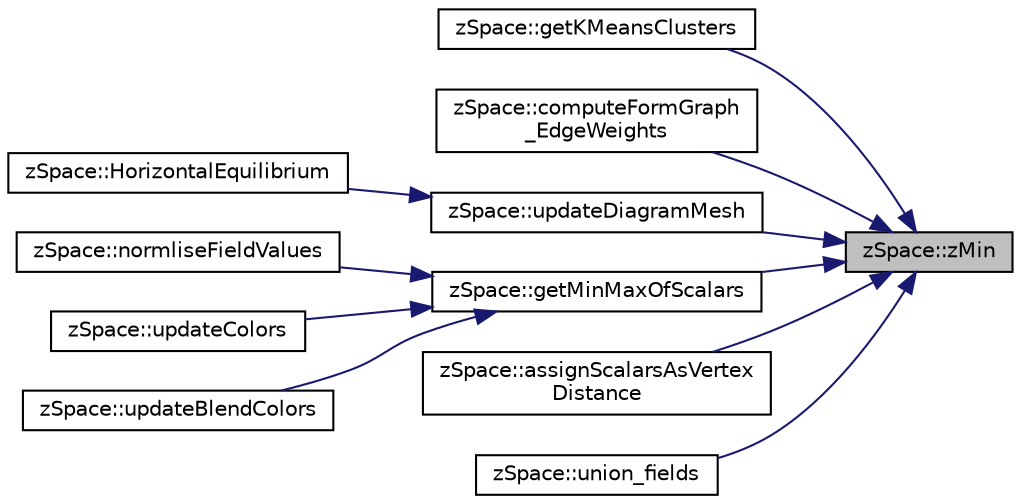 digraph "zSpace::zMin"
{
 // LATEX_PDF_SIZE
  edge [fontname="Helvetica",fontsize="10",labelfontname="Helvetica",labelfontsize="10"];
  node [fontname="Helvetica",fontsize="10",shape=record];
  rankdir="RL";
  Node106 [label="zSpace::zMin",height=0.2,width=0.4,color="black", fillcolor="grey75", style="filled", fontcolor="black",tooltip="This method returns the minimum of the two input values."];
  Node106 -> Node107 [dir="back",color="midnightblue",fontsize="10",style="solid",fontname="Helvetica"];
  Node107 [label="zSpace::getKMeansClusters",height=0.2,width=0.4,color="black", fillcolor="white", style="filled",URL="$group___k-_means.html#gad1435e015c88a6c920f54d0a7872df7a",tooltip="This method computes classify the input data into input number of clusters using the K-Means Algorith..."];
  Node106 -> Node108 [dir="back",color="midnightblue",fontsize="10",style="solid",fontname="Helvetica"];
  Node108 [label="zSpace::computeFormGraph\l_EdgeWeights",height=0.2,width=0.4,color="black", fillcolor="white", style="filled",URL="$group__z_polytopal.html#ga99afc82e0233ac5ab8729972e84b4d31",tooltip="This method computes the form graph edge weights based on the force volume mesh face areas."];
  Node106 -> Node109 [dir="back",color="midnightblue",fontsize="10",style="solid",fontname="Helvetica"];
  Node109 [label="zSpace::updateDiagramMesh",height=0.2,width=0.4,color="black", fillcolor="white", style="filled",URL="$group__z_vault___t_n_a.html#ga583e27b88e6c766745031b0cd19cad0b",tooltip="This method updates the input diagram - form / force mesh."];
  Node109 -> Node110 [dir="back",color="midnightblue",fontsize="10",style="solid",fontname="Helvetica"];
  Node110 [label="zSpace::HorizontalEquilibrium",height=0.2,width=0.4,color="black", fillcolor="white", style="filled",URL="$group__z_vault___t_n_a.html#ga5a8d4aa06aab83a8f1da53e3ddbde0a3",tooltip="This method computes the horizontal equilibrium of the form and force mesh."];
  Node106 -> Node111 [dir="back",color="midnightblue",fontsize="10",style="solid",fontname="Helvetica"];
  Node111 [label="zSpace::getMinMaxOfScalars",height=0.2,width=0.4,color="black", fillcolor="white", style="filled",URL="$group__z_field_utilities.html#ga5d75c34363b99eb5b570e2f7a5b1cfee",tooltip="This method computes the min and max scalar values at the given Scalars buffer."];
  Node111 -> Node112 [dir="back",color="midnightblue",fontsize="10",style="solid",fontname="Helvetica"];
  Node112 [label="zSpace::normliseFieldValues",height=0.2,width=0.4,color="black", fillcolor="white", style="filled",URL="$group__z_field_utilities.html#ga3562174b938ab9f400600f63be4bed17",tooltip="This method normalises the field values."];
  Node111 -> Node113 [dir="back",color="midnightblue",fontsize="10",style="solid",fontname="Helvetica"];
  Node113 [label="zSpace::updateColors",height=0.2,width=0.4,color="black", fillcolor="white", style="filled",URL="$group__z_field2_d_utilities.html#ga2b8f595bd1fccaa3086c7d841f3137c7",tooltip="This method updates the color values of the field mesh based on the scalar values...."];
  Node111 -> Node114 [dir="back",color="midnightblue",fontsize="10",style="solid",fontname="Helvetica"];
  Node114 [label="zSpace::updateBlendColors",height=0.2,width=0.4,color="black", fillcolor="white", style="filled",URL="$group__z_field2_d_utilities.html#ga98c941196d269404150977048849513f",tooltip="This method updates the color values of the field mesh based on the scalar values."];
  Node106 -> Node115 [dir="back",color="midnightblue",fontsize="10",style="solid",fontname="Helvetica"];
  Node115 [label="zSpace::assignScalarsAsVertex\lDistance",height=0.2,width=0.4,color="black", fillcolor="white", style="filled",URL="$group__z_field2_d_utilities.html#ga6fcca173932ddf0922fd415c2afb8feb",tooltip="This method creates a vertex distance Field from the input vector of zVector positions."];
  Node106 -> Node116 [dir="back",color="midnightblue",fontsize="10",style="solid",fontname="Helvetica"];
  Node116 [label="zSpace::union_fields",height=0.2,width=0.4,color="black", fillcolor="white", style="filled",URL="$group__z_field2_d_utilities.html#ga7d4d52c331c2d6228ec3830586e24b44",tooltip="This method creates a union of the fields at the input buffers and stores them in the result buffer."];
}
